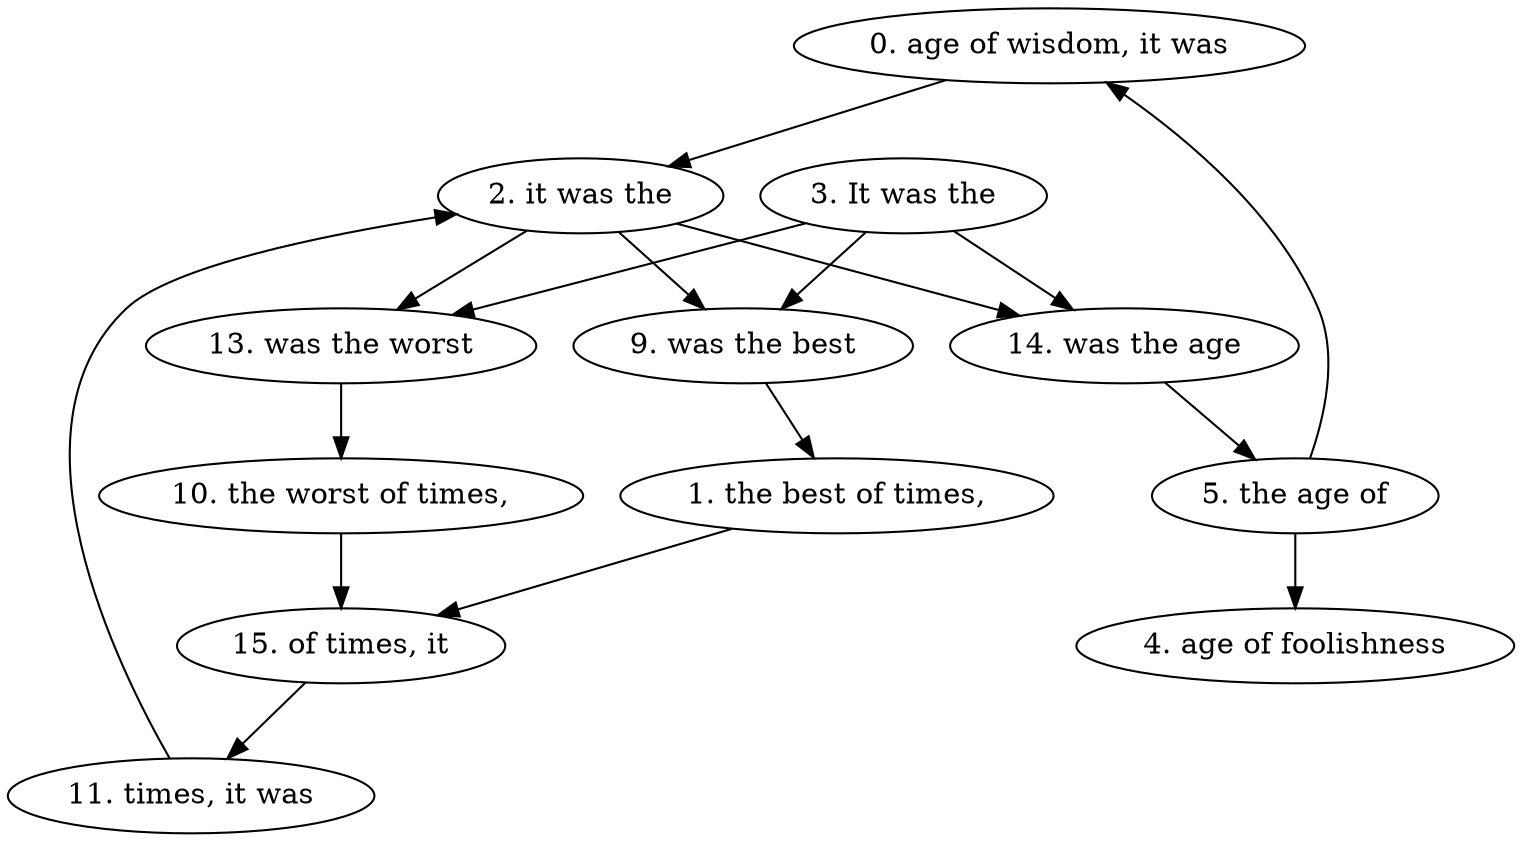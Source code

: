 digraph G {
	node0 [label="0. age of wisdom, it was"];
	node1 [label="1. the best of times,"];
	node2 [label="2. it was the"];
	node3 [label="3. It was the"];
	node4 [label="4. age of foolishness"];
	node5 [label="5. the age of"];
	node9 [label="9. was the best"];
	node10 [label="10. the worst of times,"];
	node11 [label="11. times, it was"];
	node13 [label="13. was the worst"];
	node14 [label="14. was the age"];
	node15 [label="15. of times, it"];
	node0 -> node2;
	node1 -> node15;
	node2 -> node9;
	node2 -> node13;
	node2 -> node14;
	node3 -> node9;
	node3 -> node13;
	node3 -> node14;
	node5 -> node0;
	node5 -> node4;
	node9 -> node1;
	node10 -> node15;
	node11 -> node2;
	node13 -> node10;
	node14 -> node5;
	node15 -> node11;
}